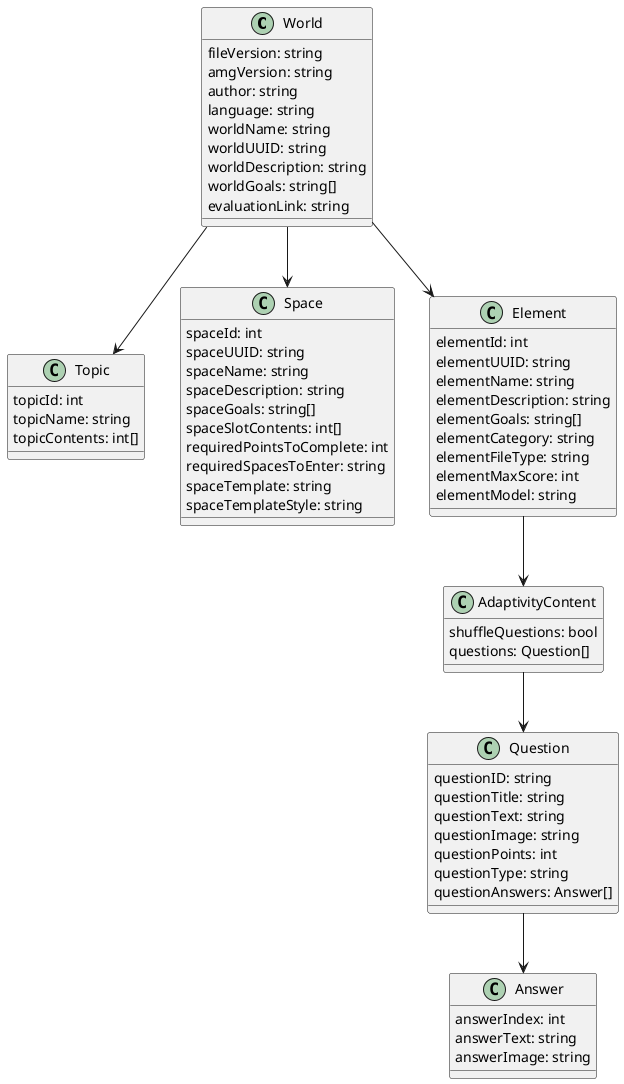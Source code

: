@startuml name Adaptivität

class World {
  fileVersion: string
  amgVersion: string
  author: string
  language: string
  worldName: string
  worldUUID: string
  worldDescription: string
  worldGoals: string[]
  evaluationLink: string
}

class Topic {
  topicId: int
  topicName: string
  topicContents: int[]
}

class Space {
  spaceId: int
  spaceUUID: string
  spaceName: string
  spaceDescription: string
  spaceGoals: string[]
  spaceSlotContents: int[]
  requiredPointsToComplete: int
  requiredSpacesToEnter: string
  spaceTemplate: string
  spaceTemplateStyle: string
}

class Element {
  elementId: int
  elementUUID: string
  elementName: string
  elementDescription: string
  elementGoals: string[]
  elementCategory: string
  elementFileType: string
  elementMaxScore: int
  elementModel: string
}

class AdaptivityContent {
  shuffleQuestions: bool
  questions: Question[]
}

class Question {
  questionID: string
  questionTitle: string
  questionText: string
  questionImage: string
  questionPoints: int
  questionType: string
  questionAnswers: Answer[]
}

class Answer {
  answerIndex: int
  answerText: string
  answerImage: string
}

World --> Topic
World --> Space
World --> Element
Element --> AdaptivityContent
AdaptivityContent --> Question
Question --> Answer
@enduml